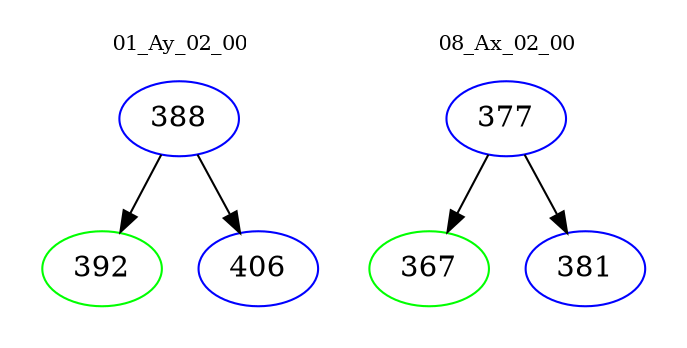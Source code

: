 digraph{
subgraph cluster_0 {
color = white
label = "01_Ay_02_00";
fontsize=10;
T0_388 [label="388", color="blue"]
T0_388 -> T0_392 [color="black"]
T0_392 [label="392", color="green"]
T0_388 -> T0_406 [color="black"]
T0_406 [label="406", color="blue"]
}
subgraph cluster_1 {
color = white
label = "08_Ax_02_00";
fontsize=10;
T1_377 [label="377", color="blue"]
T1_377 -> T1_367 [color="black"]
T1_367 [label="367", color="green"]
T1_377 -> T1_381 [color="black"]
T1_381 [label="381", color="blue"]
}
}

